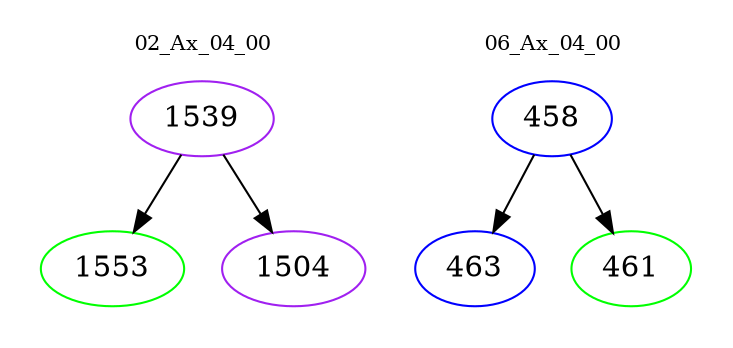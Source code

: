 digraph{
subgraph cluster_0 {
color = white
label = "02_Ax_04_00";
fontsize=10;
T0_1539 [label="1539", color="purple"]
T0_1539 -> T0_1553 [color="black"]
T0_1553 [label="1553", color="green"]
T0_1539 -> T0_1504 [color="black"]
T0_1504 [label="1504", color="purple"]
}
subgraph cluster_1 {
color = white
label = "06_Ax_04_00";
fontsize=10;
T1_458 [label="458", color="blue"]
T1_458 -> T1_463 [color="black"]
T1_463 [label="463", color="blue"]
T1_458 -> T1_461 [color="black"]
T1_461 [label="461", color="green"]
}
}
